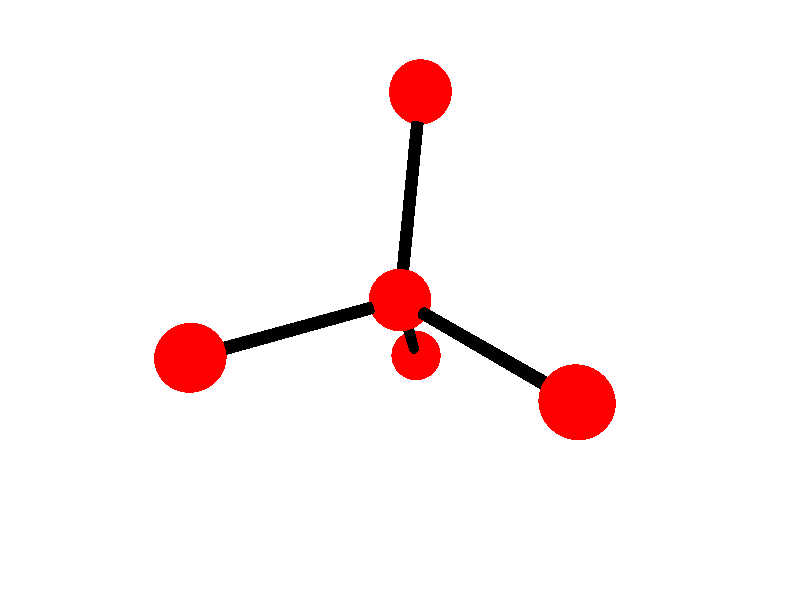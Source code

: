 #version 3.7; 
    global_settings { assumed_gamma 1.0 }
    

    camera {
    location  <20, 20, 20>
    right     x*image_width/image_height
    look_at   <0, 0, 0>
    angle 58
    }

    background { color rgb<1,1,1> }


    light_source { <-20, 30, -25> color red 0.6 green 0.6 blue 0.6 }
    light_source { < 20, 30, -25> color red 0.6 green 0.6 blue 0.6 }
    
    #declare m = 1;
    # declare w = 0.3;
    #declare s = 1.5;
    union {

    union {
    sphere { m*<-1.0976549906589814e-20,-2.553888456355728e-19,0.0012962113545725166>, s }        
    sphere {  m*<-1.6331118432856048e-19,-1.5302228469966917e-19,9.994296211354573>, s }
    sphere {  m*<9.428090415820634,-1.541937382545121e-19,-3.332037121978761>, s }
    sphere {  m*<-4.714045207910317,8.16496580927726,-3.332037121978761>, s}
    sphere { m*<-4.714045207910317,-8.16496580927726,-3.332037121978761>, s }    

        pigment { color rgb<1,0,0>  }
    finish { ambient 0.1 diffuse 0.7 phong 1 }
    }    
    union {
    cylinder { m*<-1.6331118432856048e-19,-1.5302228469966917e-19,9.994296211354573>, <-1.0976549906589814e-20,-2.553888456355728e-19,0.0012962113545725166>, w }
    cylinder { m*<9.428090415820634,-1.541937382545121e-19,-3.332037121978761>, <-1.0976549906589814e-20,-2.553888456355728e-19,0.0012962113545725166>, w}
    cylinder { m*<-4.714045207910317,8.16496580927726,-3.332037121978761>, <-1.0976549906589814e-20,-2.553888456355728e-19,0.0012962113545725166>, w }
    cylinder {  m*<-4.714045207910317,-8.16496580927726,-3.332037121978761>, <-1.0976549906589814e-20,-2.553888456355728e-19,0.0012962113545725166>, w}

    pigment { color rgb<0,0,0>  }
    finish { ambient 0.1 diffuse 0.7 phong 1 }    
    }
    
    // rotate <0, 0, 0>
    }
   